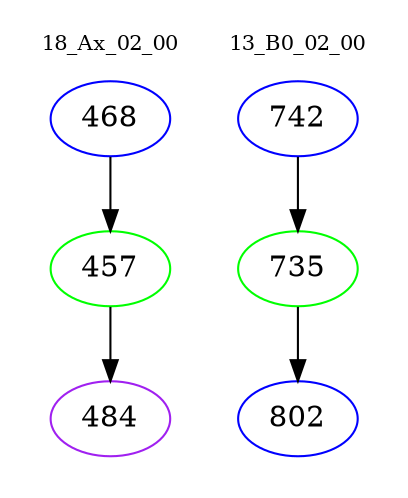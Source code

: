digraph{
subgraph cluster_0 {
color = white
label = "18_Ax_02_00";
fontsize=10;
T0_468 [label="468", color="blue"]
T0_468 -> T0_457 [color="black"]
T0_457 [label="457", color="green"]
T0_457 -> T0_484 [color="black"]
T0_484 [label="484", color="purple"]
}
subgraph cluster_1 {
color = white
label = "13_B0_02_00";
fontsize=10;
T1_742 [label="742", color="blue"]
T1_742 -> T1_735 [color="black"]
T1_735 [label="735", color="green"]
T1_735 -> T1_802 [color="black"]
T1_802 [label="802", color="blue"]
}
}
